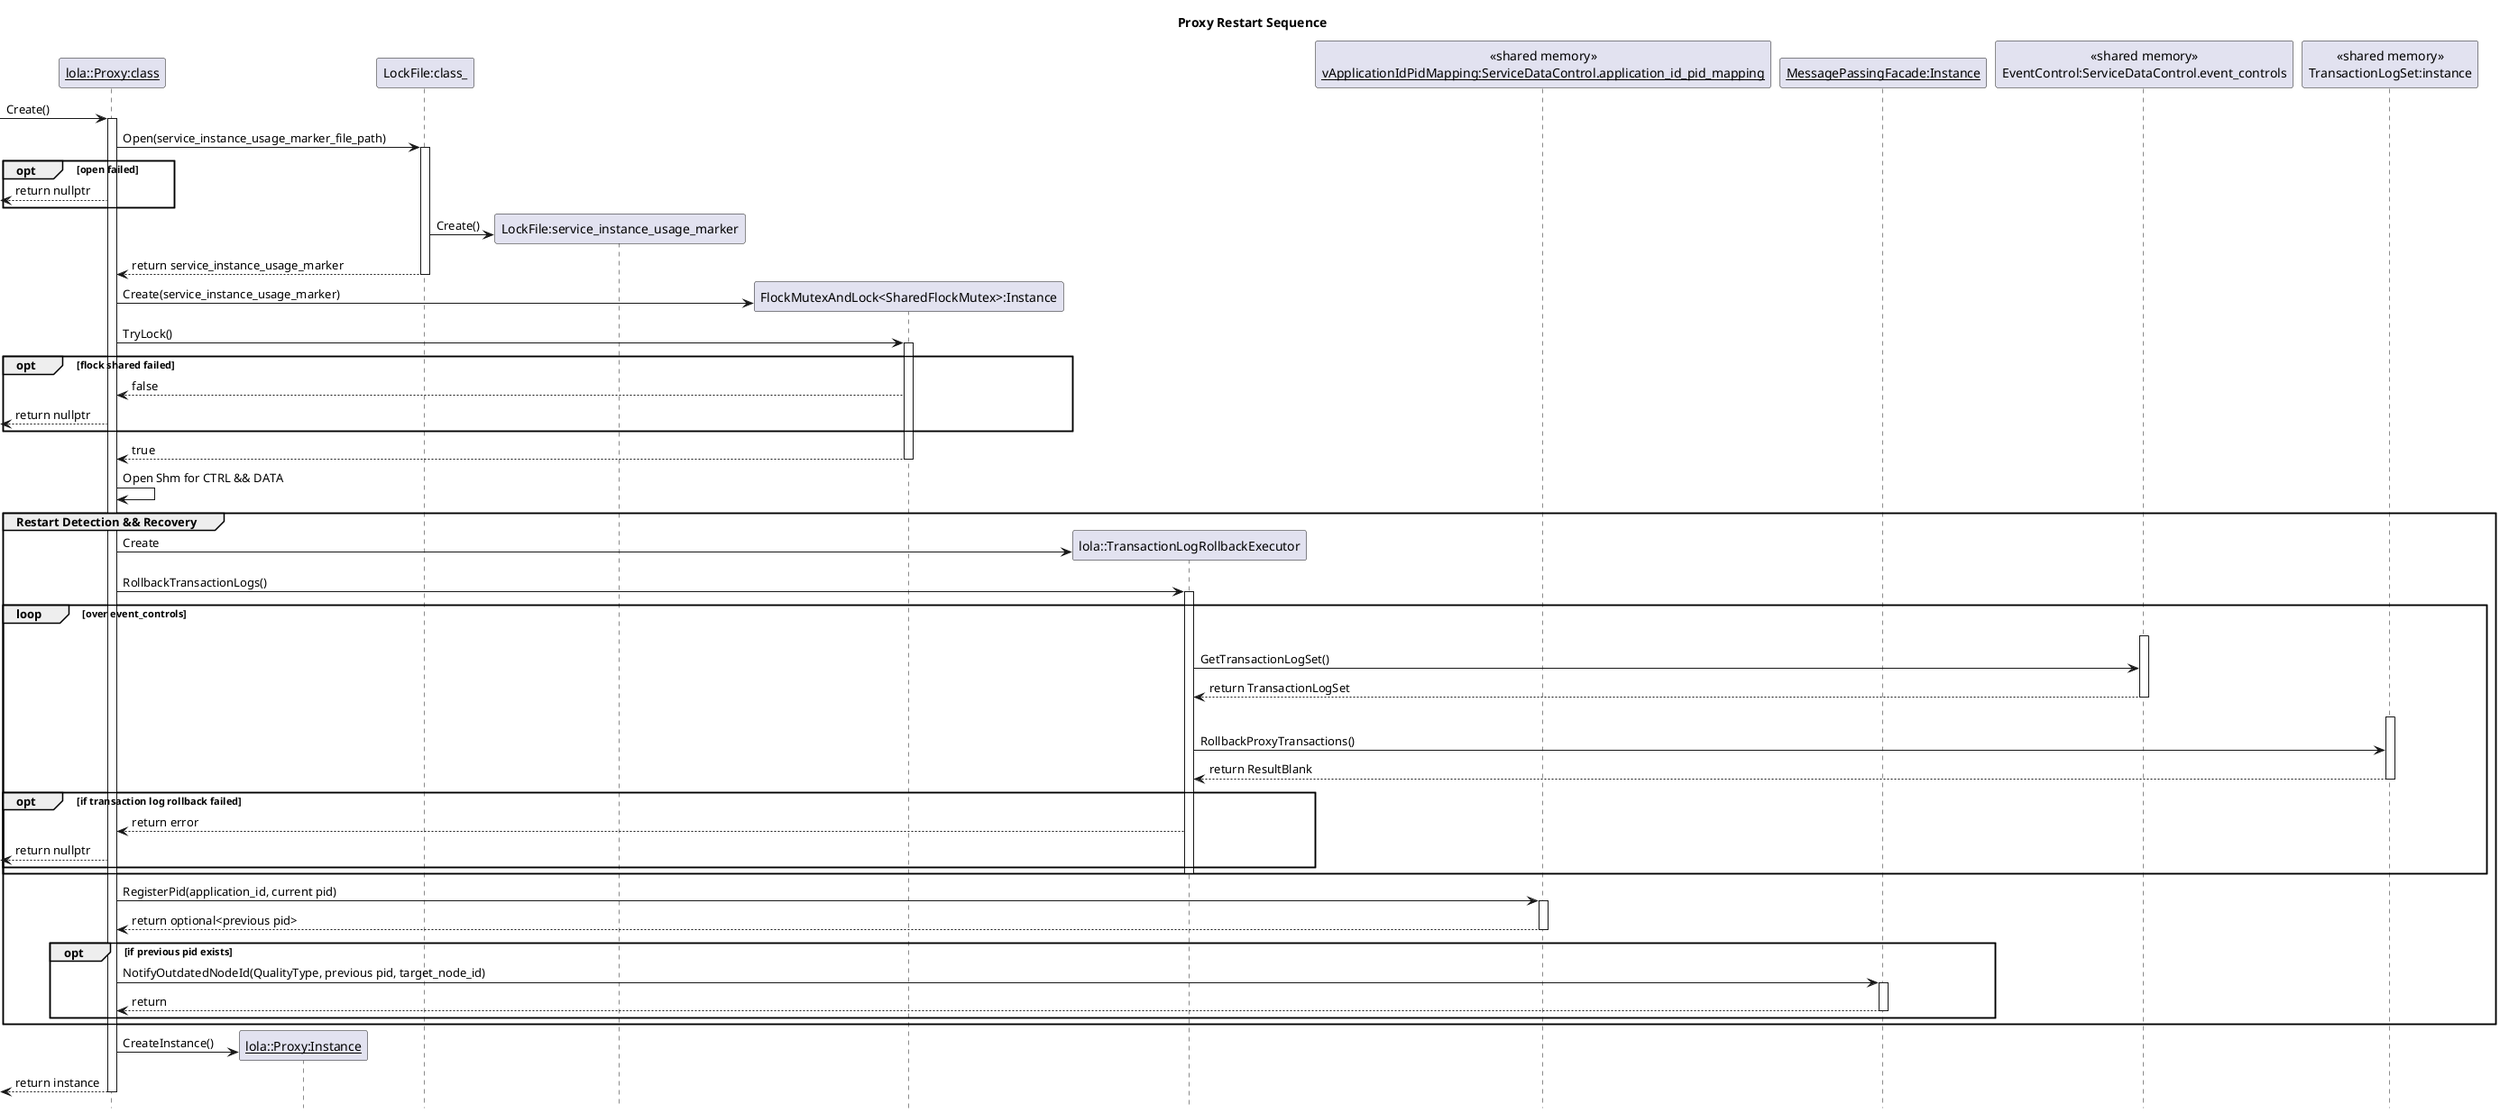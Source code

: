 @startuml proxy_restart_sequence
title "Proxy Restart Sequence"
hide footbox

participant "<u>lola::Proxy:class</u>" as Proxy
participant "<u>lola::Proxy:Instance</u>" as ProxyInstance
participant "LockFile:class_" as LockFile
participant "LockFile:service_instance_usage_marker" as Marker
participant "FlockMutexAndLock<SharedFlockMutex>:Instance" as FlockMutex
participant "lola::TransactionLogRollbackExecutor" as RollbackExecutor
participant "<<shared memory>>\n<u>vApplicationIdPidMapping:ServiceDataControl.application_id_pid_mapping</u>" as ApplicationIdPidMapping
participant "<u>MessagePassingFacade:Instance</u>" as MessageFacade
participant "<<shared memory>>\nEventControl:ServiceDataControl.event_controls" as EventControl
participant "<<shared memory>>\nTransactionLogSet:instance" as TransactionLogSet

[-> Proxy: Create()
activate Proxy

Proxy -> LockFile: Open(service_instance_usage_marker_file_path)
activate LockFile

opt open failed
    [<-- Proxy: return nullptr
end opt

create Marker
LockFile -> Marker: Create()
Proxy <-- LockFile: return service_instance_usage_marker
deactivate LockFile

create FlockMutex
Proxy -> FlockMutex: Create(service_instance_usage_marker)
Proxy -> FlockMutex: TryLock()
activate FlockMutex

opt flock shared failed
    Proxy <-- FlockMutex: false
    [<-- Proxy: return nullptr
end opt

Proxy <-- FlockMutex: true
deactivate FlockMutex

Proxy -> Proxy: Open Shm for CTRL && DATA

group Restart Detection && Recovery
    create RollbackExecutor
    Proxy -> RollbackExecutor: Create
    Proxy -> RollbackExecutor: RollbackTransactionLogs()
    activate RollbackExecutor

    loop over event_controls
        EventControl -[#white]> EventControl
        activate EventControl
        RollbackExecutor -> EventControl: GetTransactionLogSet()
        RollbackExecutor <-- EventControl: return TransactionLogSet
        deactivate EventControl

        TransactionLogSet -[#white]> TransactionLogSet
        activate TransactionLogSet
        RollbackExecutor -> TransactionLogSet: RollbackProxyTransactions()
        RollbackExecutor <-- TransactionLogSet: return ResultBlank
        deactivate TransactionLogSet

        opt if transaction log rollback failed
            Proxy <-- RollbackExecutor: return error
            [<-- Proxy: return nullptr
        end opt
        deactivate RollbackExecutor
    end

    Proxy -> ApplicationIdPidMapping: RegisterPid(application_id, current pid)
    activate ApplicationIdPidMapping
    Proxy <-- ApplicationIdPidMapping: return optional<previous pid>
    deactivate ApplicationIdPidMapping

    opt if previous pid exists
        Proxy -> MessageFacade: NotifyOutdatedNodeId(QualityType, previous pid, target_node_id)
        activate MessageFacade
        Proxy <-- MessageFacade: return
        deactivate MessageFacade
    end opt
end

create ProxyInstance
Proxy -> ProxyInstance: CreateInstance()
[<-- Proxy: return instance
deactivate Proxy

@enduml
